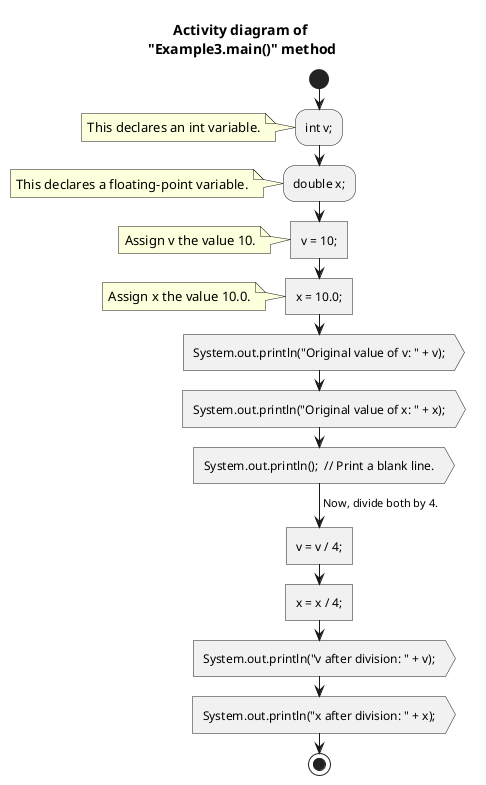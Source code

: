 @startuml
title Activity diagram of \n"Example3.main()" method

start
:int v;;
note : This declares an int variable.

:double x;;
note : This declares a floating-point variable.

:v = 10;; <<task>>
note : Assign v the value 10.

:x = 10.0;; <<task>>
note : Assign x the value 10.0.

:System.out.println("Original value of v: " + v);; <<output>>
:System.out.println("Original value of x: " + x);; <<output>>
:System.out.println();  // Print a blank line.; <<output>>

->Now, divide both by 4.;
:v = v / 4;; <<task>>
:x = x / 4;; <<task>>

:System.out.println("v after division: " + v);; <<output>>
:System.out.println("x after division: " + x);; <<output>>

stop
@enduml